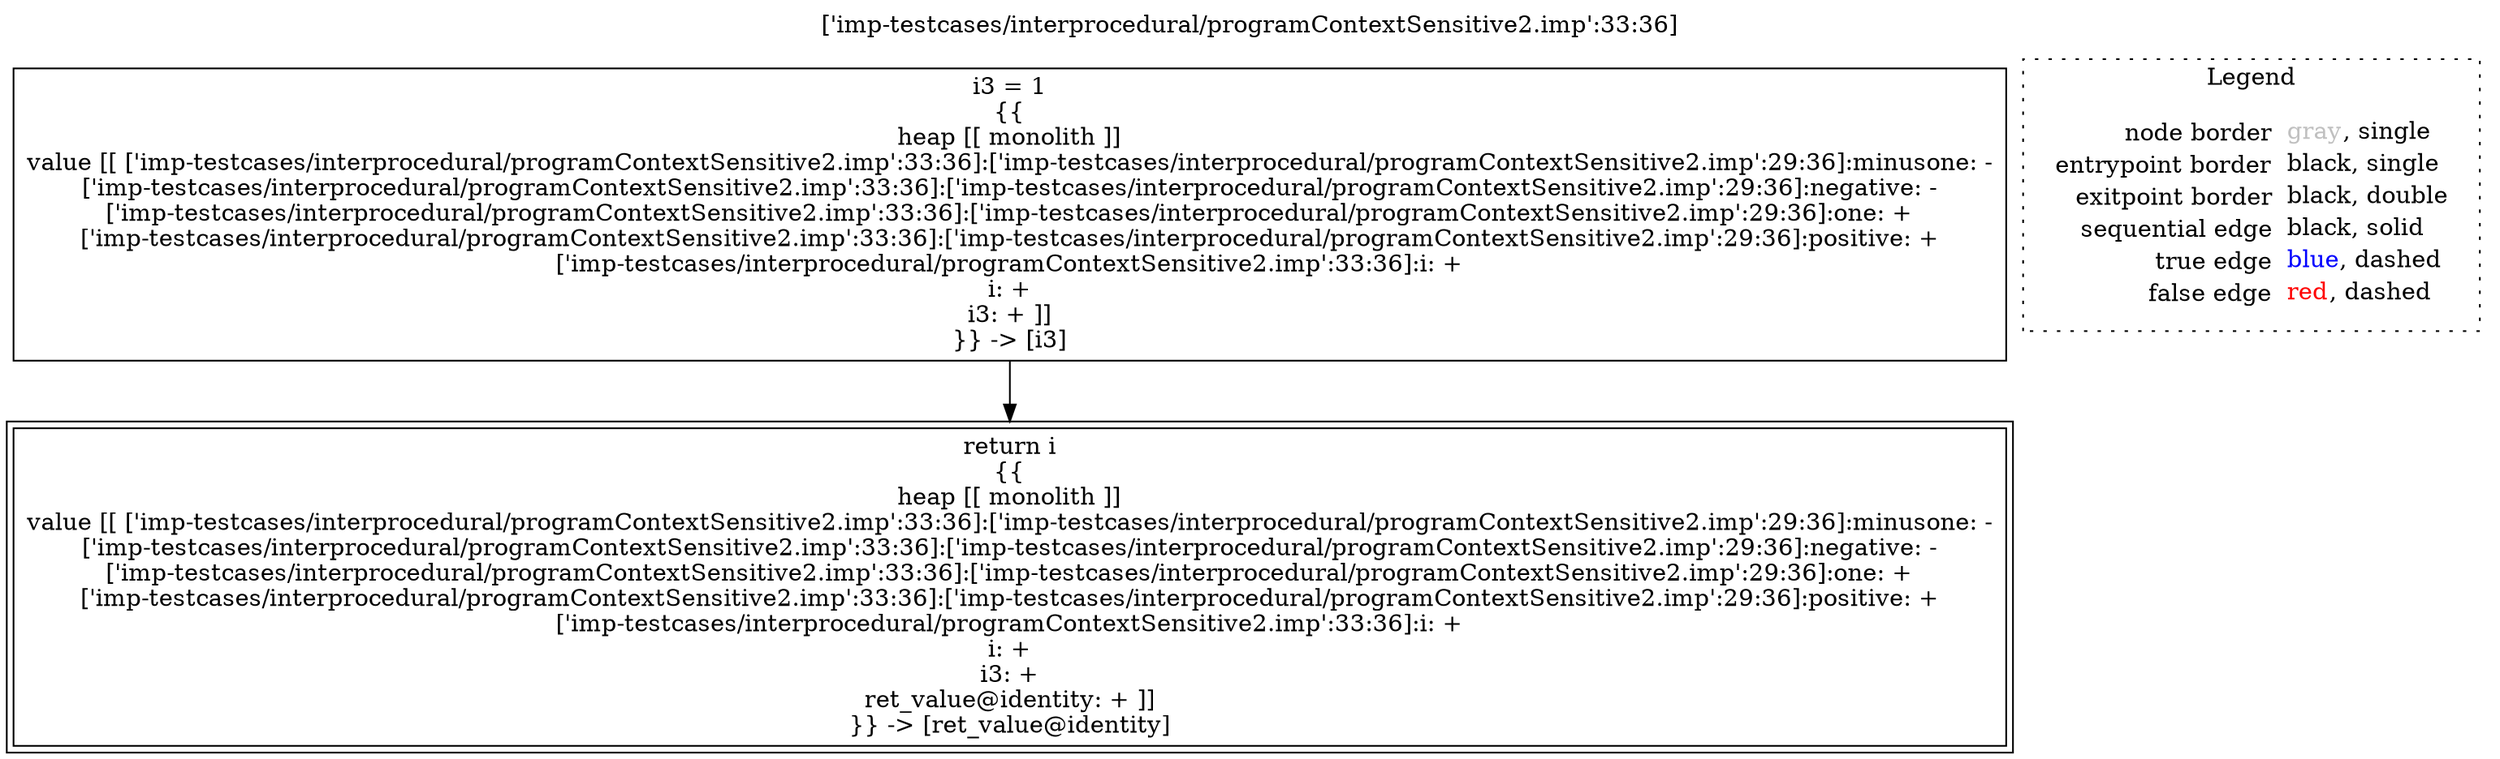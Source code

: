 digraph {
	labelloc="t";
	label="['imp-testcases/interprocedural/programContextSensitive2.imp':33:36]";
	"node0" [shape="rect",color="black",label=<i3 = 1<BR/>{{<BR/>heap [[ monolith ]]<BR/>value [[ ['imp-testcases/interprocedural/programContextSensitive2.imp':33:36]:['imp-testcases/interprocedural/programContextSensitive2.imp':29:36]:minusone: -<BR/>['imp-testcases/interprocedural/programContextSensitive2.imp':33:36]:['imp-testcases/interprocedural/programContextSensitive2.imp':29:36]:negative: -<BR/>['imp-testcases/interprocedural/programContextSensitive2.imp':33:36]:['imp-testcases/interprocedural/programContextSensitive2.imp':29:36]:one: +<BR/>['imp-testcases/interprocedural/programContextSensitive2.imp':33:36]:['imp-testcases/interprocedural/programContextSensitive2.imp':29:36]:positive: +<BR/>['imp-testcases/interprocedural/programContextSensitive2.imp':33:36]:i: +<BR/>i: +<BR/>i3: + ]]<BR/>}} -&gt; [i3]>];
	"node1" [shape="rect",color="black",peripheries="2",label=<return i<BR/>{{<BR/>heap [[ monolith ]]<BR/>value [[ ['imp-testcases/interprocedural/programContextSensitive2.imp':33:36]:['imp-testcases/interprocedural/programContextSensitive2.imp':29:36]:minusone: -<BR/>['imp-testcases/interprocedural/programContextSensitive2.imp':33:36]:['imp-testcases/interprocedural/programContextSensitive2.imp':29:36]:negative: -<BR/>['imp-testcases/interprocedural/programContextSensitive2.imp':33:36]:['imp-testcases/interprocedural/programContextSensitive2.imp':29:36]:one: +<BR/>['imp-testcases/interprocedural/programContextSensitive2.imp':33:36]:['imp-testcases/interprocedural/programContextSensitive2.imp':29:36]:positive: +<BR/>['imp-testcases/interprocedural/programContextSensitive2.imp':33:36]:i: +<BR/>i: +<BR/>i3: +<BR/>ret_value@identity: + ]]<BR/>}} -&gt; [ret_value@identity]>];
	"node0" -> "node1" [color="black"];
subgraph cluster_legend {
	label="Legend";
	style=dotted;
	node [shape=plaintext];
	"legend" [label=<<table border="0" cellpadding="2" cellspacing="0" cellborder="0"><tr><td align="right">node border&nbsp;</td><td align="left"><font color="gray">gray</font>, single</td></tr><tr><td align="right">entrypoint border&nbsp;</td><td align="left"><font color="black">black</font>, single</td></tr><tr><td align="right">exitpoint border&nbsp;</td><td align="left"><font color="black">black</font>, double</td></tr><tr><td align="right">sequential edge&nbsp;</td><td align="left"><font color="black">black</font>, solid</td></tr><tr><td align="right">true edge&nbsp;</td><td align="left"><font color="blue">blue</font>, dashed</td></tr><tr><td align="right">false edge&nbsp;</td><td align="left"><font color="red">red</font>, dashed</td></tr></table>>];
}

}
